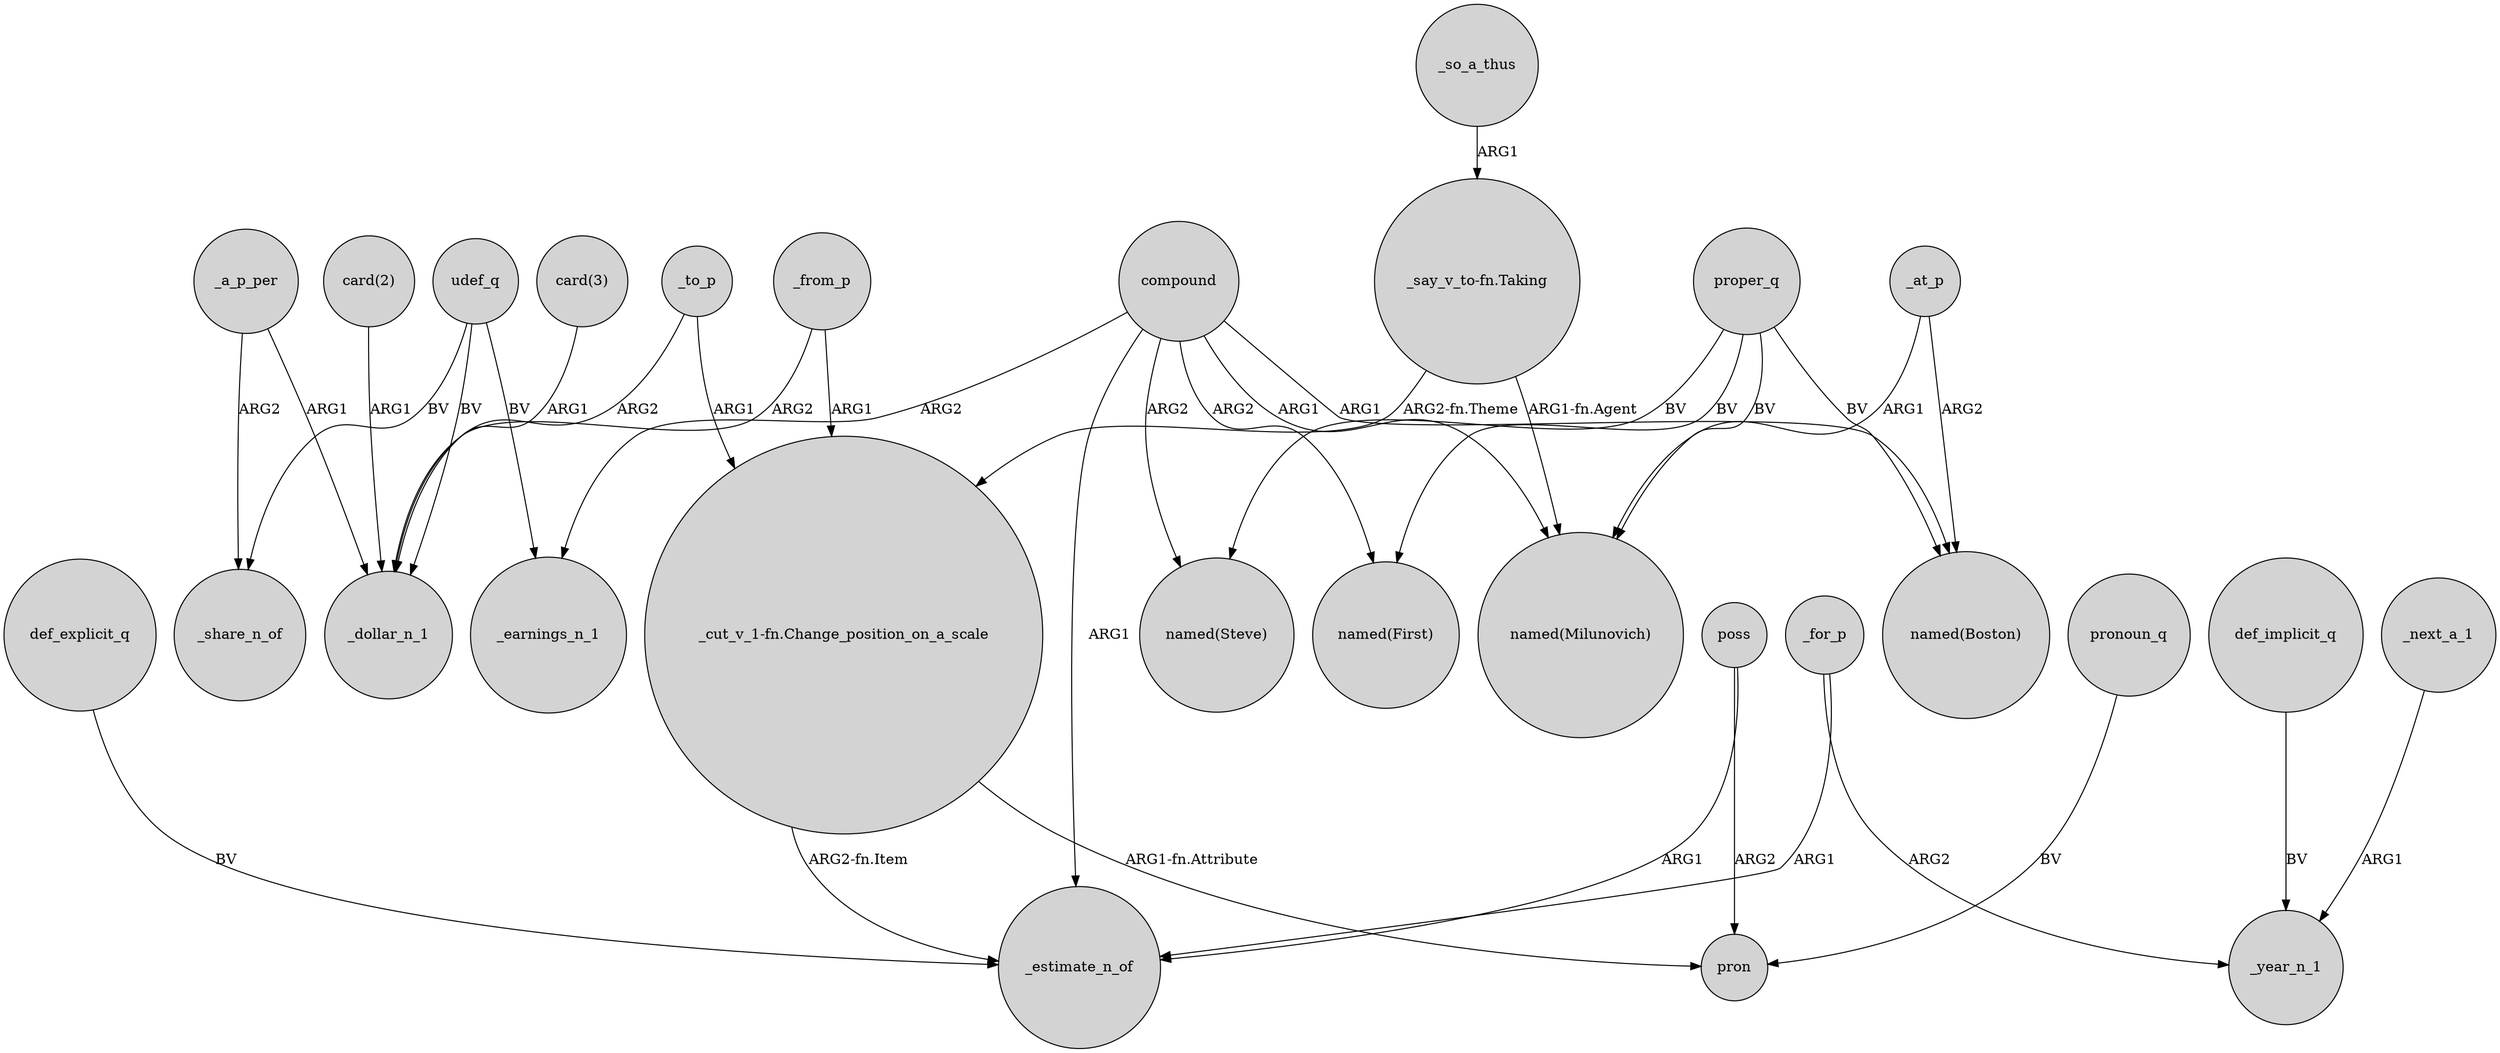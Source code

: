 digraph {
	node [shape=circle style=filled]
	def_explicit_q -> _estimate_n_of [label=BV]
	poss -> _estimate_n_of [label=ARG1]
	def_implicit_q -> _year_n_1 [label=BV]
	"card(3)" -> _dollar_n_1 [label=ARG1]
	proper_q -> "named(First)" [label=BV]
	proper_q -> "named(Boston)" [label=BV]
	_for_p -> _estimate_n_of [label=ARG1]
	compound -> "named(Steve)" [label=ARG2]
	_to_p -> _dollar_n_1 [label=ARG2]
	_at_p -> "named(Milunovich)" [label=ARG1]
	_to_p -> "_cut_v_1-fn.Change_position_on_a_scale" [label=ARG1]
	compound -> "named(Boston)" [label=ARG1]
	_so_a_thus -> "_say_v_to-fn.Taking" [label=ARG1]
	"_cut_v_1-fn.Change_position_on_a_scale" -> _estimate_n_of [label="ARG2-fn.Item"]
	compound -> _earnings_n_1 [label=ARG2]
	pronoun_q -> pron [label=BV]
	compound -> "named(First)" [label=ARG2]
	poss -> pron [label=ARG2]
	"_say_v_to-fn.Taking" -> "named(Milunovich)" [label="ARG1-fn.Agent"]
	_a_p_per -> _share_n_of [label=ARG2]
	udef_q -> _earnings_n_1 [label=BV]
	"_cut_v_1-fn.Change_position_on_a_scale" -> pron [label="ARG1-fn.Attribute"]
	udef_q -> _share_n_of [label=BV]
	udef_q -> _dollar_n_1 [label=BV]
	compound -> "named(Milunovich)" [label=ARG1]
	proper_q -> "named(Milunovich)" [label=BV]
	compound -> _estimate_n_of [label=ARG1]
	_a_p_per -> _dollar_n_1 [label=ARG1]
	_for_p -> _year_n_1 [label=ARG2]
	_next_a_1 -> _year_n_1 [label=ARG1]
	"_say_v_to-fn.Taking" -> "_cut_v_1-fn.Change_position_on_a_scale" [label="ARG2-fn.Theme"]
	_at_p -> "named(Boston)" [label=ARG2]
	_from_p -> _dollar_n_1 [label=ARG2]
	proper_q -> "named(Steve)" [label=BV]
	_from_p -> "_cut_v_1-fn.Change_position_on_a_scale" [label=ARG1]
	"card(2)" -> _dollar_n_1 [label=ARG1]
}
